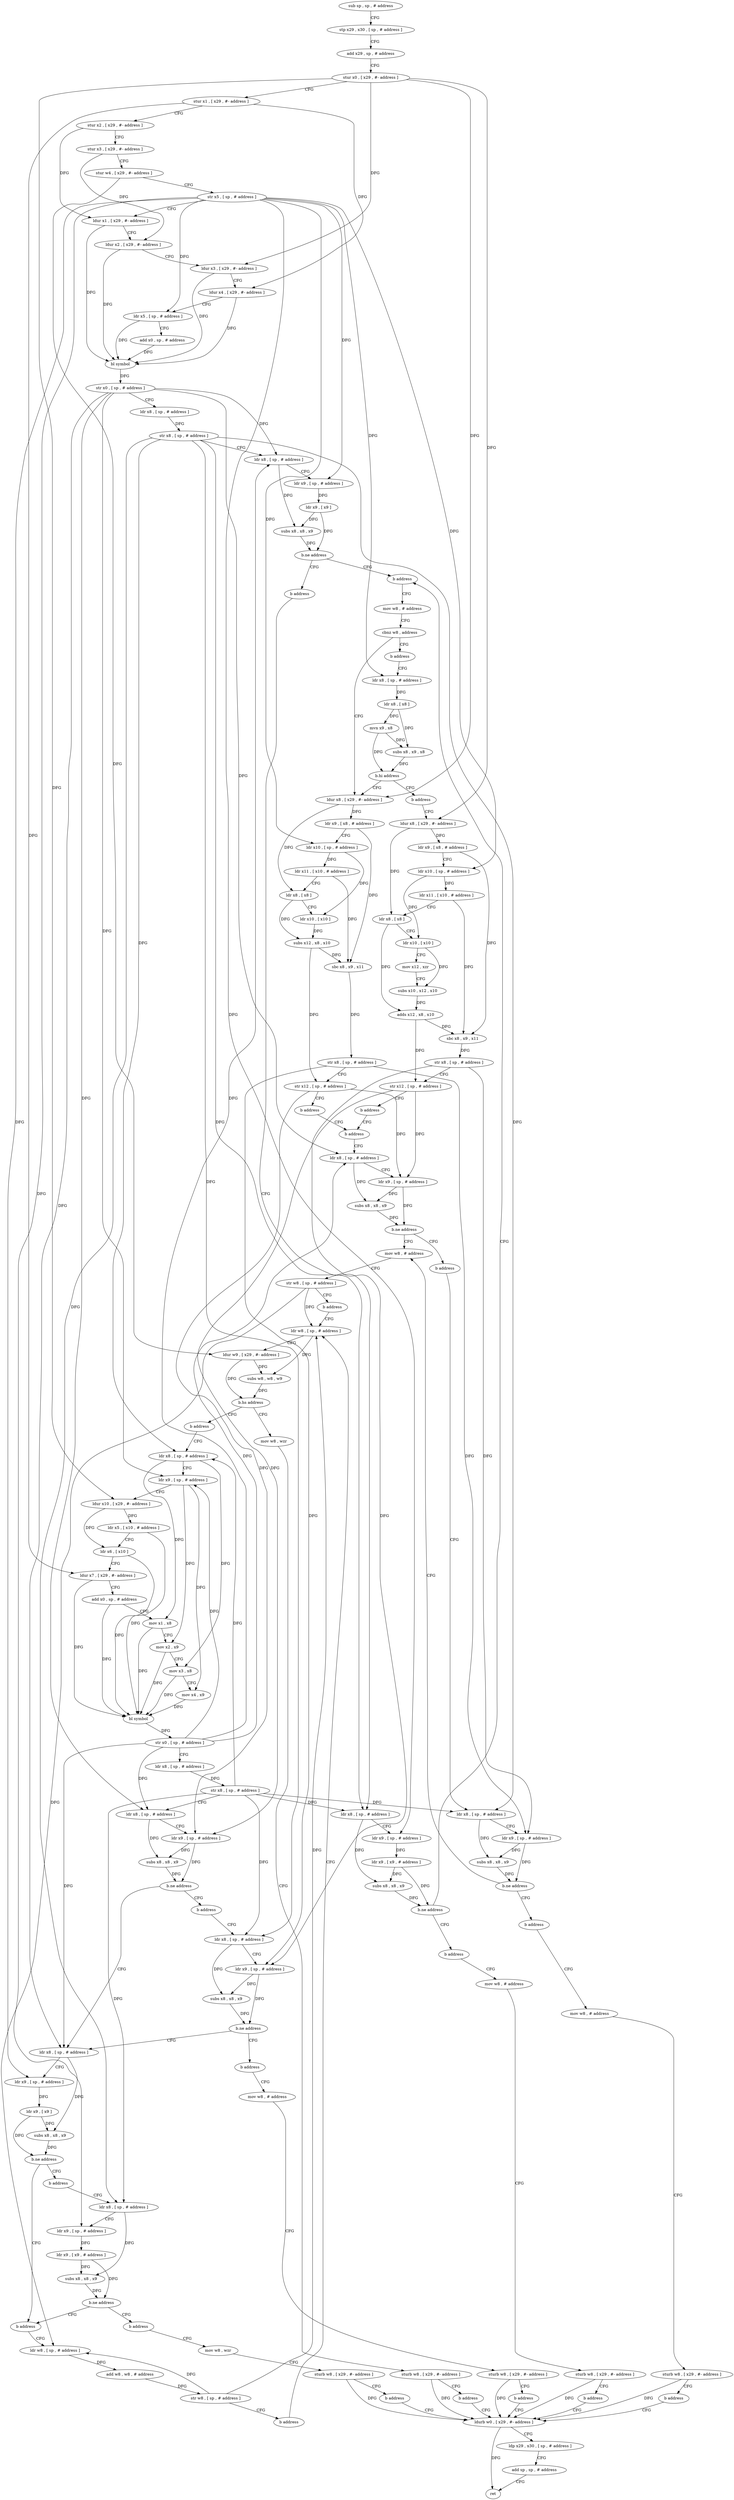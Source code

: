 digraph "func" {
"4218016" [label = "sub sp , sp , # address" ]
"4218020" [label = "stp x29 , x30 , [ sp , # address ]" ]
"4218024" [label = "add x29 , sp , # address" ]
"4218028" [label = "stur x0 , [ x29 , #- address ]" ]
"4218032" [label = "stur x1 , [ x29 , #- address ]" ]
"4218036" [label = "stur x2 , [ x29 , #- address ]" ]
"4218040" [label = "stur x3 , [ x29 , #- address ]" ]
"4218044" [label = "stur w4 , [ x29 , #- address ]" ]
"4218048" [label = "str x5 , [ sp , # address ]" ]
"4218052" [label = "ldur x1 , [ x29 , #- address ]" ]
"4218056" [label = "ldur x2 , [ x29 , #- address ]" ]
"4218060" [label = "ldur x3 , [ x29 , #- address ]" ]
"4218064" [label = "ldur x4 , [ x29 , #- address ]" ]
"4218068" [label = "ldr x5 , [ sp , # address ]" ]
"4218072" [label = "add x0 , sp , # address" ]
"4218076" [label = "bl symbol" ]
"4218080" [label = "str x0 , [ sp , # address ]" ]
"4218084" [label = "ldr x8 , [ sp , # address ]" ]
"4218088" [label = "str x8 , [ sp , # address ]" ]
"4218092" [label = "ldr x8 , [ sp , # address ]" ]
"4218096" [label = "ldr x9 , [ sp , # address ]" ]
"4218100" [label = "ldr x9 , [ x9 ]" ]
"4218104" [label = "subs x8 , x8 , x9" ]
"4218108" [label = "b.ne address" ]
"4218152" [label = "b address" ]
"4218112" [label = "b address" ]
"4218156" [label = "mov w8 , # address" ]
"4218116" [label = "ldr x8 , [ sp , # address ]" ]
"4218160" [label = "cbnz w8 , address" ]
"4218244" [label = "ldur x8 , [ x29 , #- address ]" ]
"4218164" [label = "b address" ]
"4218120" [label = "ldr x9 , [ sp , # address ]" ]
"4218124" [label = "ldr x9 , [ x9 , # address ]" ]
"4218128" [label = "subs x8 , x8 , x9" ]
"4218132" [label = "b.ne address" ]
"4218136" [label = "b address" ]
"4218248" [label = "ldr x9 , [ x8 , # address ]" ]
"4218252" [label = "ldr x10 , [ sp , # address ]" ]
"4218256" [label = "ldr x11 , [ x10 , # address ]" ]
"4218260" [label = "ldr x8 , [ x8 ]" ]
"4218264" [label = "ldr x10 , [ x10 ]" ]
"4218268" [label = "subs x12 , x8 , x10" ]
"4218272" [label = "sbc x8 , x9 , x11" ]
"4218276" [label = "str x8 , [ sp , # address ]" ]
"4218280" [label = "str x12 , [ sp , # address ]" ]
"4218284" [label = "b address" ]
"4218288" [label = "b address" ]
"4218168" [label = "ldr x8 , [ sp , # address ]" ]
"4218140" [label = "mov w8 , # address" ]
"4218292" [label = "ldr x8 , [ sp , # address ]" ]
"4218172" [label = "ldr x8 , [ x8 ]" ]
"4218176" [label = "mvn x9 , x8" ]
"4218180" [label = "subs x8 , x9 , x8" ]
"4218184" [label = "b.hi address" ]
"4218188" [label = "b address" ]
"4218144" [label = "sturb w8 , [ x29 , #- address ]" ]
"4218148" [label = "b address" ]
"4218580" [label = "ldurb w0 , [ x29 , #- address ]" ]
"4218296" [label = "ldr x9 , [ sp , # address ]" ]
"4218300" [label = "subs x8 , x8 , x9" ]
"4218304" [label = "b.ne address" ]
"4218344" [label = "mov w8 , # address" ]
"4218308" [label = "b address" ]
"4218192" [label = "ldur x8 , [ x29 , #- address ]" ]
"4218584" [label = "ldp x29 , x30 , [ sp , # address ]" ]
"4218588" [label = "add sp , sp , # address" ]
"4218592" [label = "ret" ]
"4218348" [label = "str w8 , [ sp , # address ]" ]
"4218352" [label = "b address" ]
"4218356" [label = "ldr w8 , [ sp , # address ]" ]
"4218312" [label = "ldr x8 , [ sp , # address ]" ]
"4218196" [label = "ldr x9 , [ x8 , # address ]" ]
"4218200" [label = "ldr x10 , [ sp , # address ]" ]
"4218204" [label = "ldr x11 , [ x10 , # address ]" ]
"4218208" [label = "ldr x8 , [ x8 ]" ]
"4218212" [label = "ldr x10 , [ x10 ]" ]
"4218216" [label = "mov x12 , xzr" ]
"4218220" [label = "subs x10 , x12 , x10" ]
"4218224" [label = "adds x12 , x8 , x10" ]
"4218228" [label = "sbc x8 , x9 , x11" ]
"4218232" [label = "str x8 , [ sp , # address ]" ]
"4218236" [label = "str x12 , [ sp , # address ]" ]
"4218240" [label = "b address" ]
"4218360" [label = "ldur w9 , [ x29 , #- address ]" ]
"4218364" [label = "subs w8 , w8 , w9" ]
"4218368" [label = "b.hs address" ]
"4218568" [label = "mov w8 , wzr" ]
"4218372" [label = "b address" ]
"4218316" [label = "ldr x9 , [ sp , # address ]" ]
"4218320" [label = "subs x8 , x8 , x9" ]
"4218324" [label = "b.ne address" ]
"4218328" [label = "b address" ]
"4218572" [label = "sturb w8 , [ x29 , #- address ]" ]
"4218576" [label = "b address" ]
"4218376" [label = "ldr x8 , [ sp , # address ]" ]
"4218332" [label = "mov w8 , # address" ]
"4218380" [label = "ldr x9 , [ sp , # address ]" ]
"4218384" [label = "ldur x10 , [ x29 , #- address ]" ]
"4218388" [label = "ldr x5 , [ x10 , # address ]" ]
"4218392" [label = "ldr x6 , [ x10 ]" ]
"4218396" [label = "ldur x7 , [ x29 , #- address ]" ]
"4218400" [label = "add x0 , sp , # address" ]
"4218404" [label = "mov x1 , x8" ]
"4218408" [label = "mov x2 , x9" ]
"4218412" [label = "mov x3 , x8" ]
"4218416" [label = "mov x4 , x9" ]
"4218420" [label = "bl symbol" ]
"4218424" [label = "str x0 , [ sp , # address ]" ]
"4218428" [label = "ldr x8 , [ sp , # address ]" ]
"4218432" [label = "str x8 , [ sp , # address ]" ]
"4218436" [label = "ldr x8 , [ sp , # address ]" ]
"4218440" [label = "ldr x9 , [ sp , # address ]" ]
"4218444" [label = "subs x8 , x8 , x9" ]
"4218448" [label = "b.ne address" ]
"4218488" [label = "ldr x8 , [ sp , # address ]" ]
"4218452" [label = "b address" ]
"4218336" [label = "sturb w8 , [ x29 , #- address ]" ]
"4218340" [label = "b address" ]
"4218492" [label = "ldr x9 , [ sp , # address ]" ]
"4218496" [label = "ldr x9 , [ x9 ]" ]
"4218500" [label = "subs x8 , x8 , x9" ]
"4218504" [label = "b.ne address" ]
"4218548" [label = "b address" ]
"4218508" [label = "b address" ]
"4218456" [label = "ldr x8 , [ sp , # address ]" ]
"4218552" [label = "ldr w8 , [ sp , # address ]" ]
"4218512" [label = "ldr x8 , [ sp , # address ]" ]
"4218460" [label = "ldr x9 , [ sp , # address ]" ]
"4218464" [label = "subs x8 , x8 , x9" ]
"4218468" [label = "b.ne address" ]
"4218472" [label = "b address" ]
"4218556" [label = "add w8 , w8 , # address" ]
"4218560" [label = "str w8 , [ sp , # address ]" ]
"4218564" [label = "b address" ]
"4218516" [label = "ldr x9 , [ sp , # address ]" ]
"4218520" [label = "ldr x9 , [ x9 , # address ]" ]
"4218524" [label = "subs x8 , x8 , x9" ]
"4218528" [label = "b.ne address" ]
"4218532" [label = "b address" ]
"4218476" [label = "mov w8 , # address" ]
"4218536" [label = "mov w8 , wzr" ]
"4218480" [label = "sturb w8 , [ x29 , #- address ]" ]
"4218484" [label = "b address" ]
"4218540" [label = "sturb w8 , [ x29 , #- address ]" ]
"4218544" [label = "b address" ]
"4218016" -> "4218020" [ label = "CFG" ]
"4218020" -> "4218024" [ label = "CFG" ]
"4218024" -> "4218028" [ label = "CFG" ]
"4218028" -> "4218032" [ label = "CFG" ]
"4218028" -> "4218060" [ label = "DFG" ]
"4218028" -> "4218244" [ label = "DFG" ]
"4218028" -> "4218192" [ label = "DFG" ]
"4218028" -> "4218384" [ label = "DFG" ]
"4218032" -> "4218036" [ label = "CFG" ]
"4218032" -> "4218064" [ label = "DFG" ]
"4218032" -> "4218396" [ label = "DFG" ]
"4218036" -> "4218040" [ label = "CFG" ]
"4218036" -> "4218052" [ label = "DFG" ]
"4218040" -> "4218044" [ label = "CFG" ]
"4218040" -> "4218056" [ label = "DFG" ]
"4218044" -> "4218048" [ label = "CFG" ]
"4218044" -> "4218360" [ label = "DFG" ]
"4218048" -> "4218052" [ label = "CFG" ]
"4218048" -> "4218068" [ label = "DFG" ]
"4218048" -> "4218096" [ label = "DFG" ]
"4218048" -> "4218120" [ label = "DFG" ]
"4218048" -> "4218252" [ label = "DFG" ]
"4218048" -> "4218168" [ label = "DFG" ]
"4218048" -> "4218200" [ label = "DFG" ]
"4218048" -> "4218492" [ label = "DFG" ]
"4218048" -> "4218516" [ label = "DFG" ]
"4218052" -> "4218056" [ label = "CFG" ]
"4218052" -> "4218076" [ label = "DFG" ]
"4218056" -> "4218060" [ label = "CFG" ]
"4218056" -> "4218076" [ label = "DFG" ]
"4218060" -> "4218064" [ label = "CFG" ]
"4218060" -> "4218076" [ label = "DFG" ]
"4218064" -> "4218068" [ label = "CFG" ]
"4218064" -> "4218076" [ label = "DFG" ]
"4218068" -> "4218072" [ label = "CFG" ]
"4218068" -> "4218076" [ label = "DFG" ]
"4218072" -> "4218076" [ label = "DFG" ]
"4218076" -> "4218080" [ label = "DFG" ]
"4218080" -> "4218084" [ label = "CFG" ]
"4218080" -> "4218092" [ label = "DFG" ]
"4218080" -> "4218292" [ label = "DFG" ]
"4218080" -> "4218380" [ label = "DFG" ]
"4218080" -> "4218436" [ label = "DFG" ]
"4218080" -> "4218488" [ label = "DFG" ]
"4218084" -> "4218088" [ label = "DFG" ]
"4218088" -> "4218092" [ label = "CFG" ]
"4218088" -> "4218116" [ label = "DFG" ]
"4218088" -> "4218312" [ label = "DFG" ]
"4218088" -> "4218376" [ label = "DFG" ]
"4218088" -> "4218456" [ label = "DFG" ]
"4218088" -> "4218512" [ label = "DFG" ]
"4218092" -> "4218096" [ label = "CFG" ]
"4218092" -> "4218104" [ label = "DFG" ]
"4218096" -> "4218100" [ label = "DFG" ]
"4218100" -> "4218104" [ label = "DFG" ]
"4218100" -> "4218108" [ label = "DFG" ]
"4218104" -> "4218108" [ label = "DFG" ]
"4218108" -> "4218152" [ label = "CFG" ]
"4218108" -> "4218112" [ label = "CFG" ]
"4218152" -> "4218156" [ label = "CFG" ]
"4218112" -> "4218116" [ label = "CFG" ]
"4218156" -> "4218160" [ label = "CFG" ]
"4218116" -> "4218120" [ label = "CFG" ]
"4218116" -> "4218128" [ label = "DFG" ]
"4218160" -> "4218244" [ label = "CFG" ]
"4218160" -> "4218164" [ label = "CFG" ]
"4218244" -> "4218248" [ label = "DFG" ]
"4218244" -> "4218260" [ label = "DFG" ]
"4218164" -> "4218168" [ label = "CFG" ]
"4218120" -> "4218124" [ label = "DFG" ]
"4218124" -> "4218128" [ label = "DFG" ]
"4218124" -> "4218132" [ label = "DFG" ]
"4218128" -> "4218132" [ label = "DFG" ]
"4218132" -> "4218152" [ label = "CFG" ]
"4218132" -> "4218136" [ label = "CFG" ]
"4218136" -> "4218140" [ label = "CFG" ]
"4218248" -> "4218252" [ label = "CFG" ]
"4218248" -> "4218272" [ label = "DFG" ]
"4218252" -> "4218256" [ label = "DFG" ]
"4218252" -> "4218264" [ label = "DFG" ]
"4218256" -> "4218260" [ label = "CFG" ]
"4218256" -> "4218272" [ label = "DFG" ]
"4218260" -> "4218264" [ label = "CFG" ]
"4218260" -> "4218268" [ label = "DFG" ]
"4218264" -> "4218268" [ label = "DFG" ]
"4218268" -> "4218272" [ label = "DFG" ]
"4218268" -> "4218280" [ label = "DFG" ]
"4218272" -> "4218276" [ label = "DFG" ]
"4218276" -> "4218280" [ label = "CFG" ]
"4218276" -> "4218316" [ label = "DFG" ]
"4218276" -> "4218460" [ label = "DFG" ]
"4218280" -> "4218284" [ label = "CFG" ]
"4218280" -> "4218296" [ label = "DFG" ]
"4218280" -> "4218440" [ label = "DFG" ]
"4218284" -> "4218288" [ label = "CFG" ]
"4218288" -> "4218292" [ label = "CFG" ]
"4218168" -> "4218172" [ label = "DFG" ]
"4218140" -> "4218144" [ label = "CFG" ]
"4218292" -> "4218296" [ label = "CFG" ]
"4218292" -> "4218300" [ label = "DFG" ]
"4218172" -> "4218176" [ label = "DFG" ]
"4218172" -> "4218180" [ label = "DFG" ]
"4218176" -> "4218180" [ label = "DFG" ]
"4218176" -> "4218184" [ label = "DFG" ]
"4218180" -> "4218184" [ label = "DFG" ]
"4218184" -> "4218244" [ label = "CFG" ]
"4218184" -> "4218188" [ label = "CFG" ]
"4218188" -> "4218192" [ label = "CFG" ]
"4218144" -> "4218148" [ label = "CFG" ]
"4218144" -> "4218580" [ label = "DFG" ]
"4218148" -> "4218580" [ label = "CFG" ]
"4218580" -> "4218584" [ label = "CFG" ]
"4218580" -> "4218592" [ label = "DFG" ]
"4218296" -> "4218300" [ label = "DFG" ]
"4218296" -> "4218304" [ label = "DFG" ]
"4218300" -> "4218304" [ label = "DFG" ]
"4218304" -> "4218344" [ label = "CFG" ]
"4218304" -> "4218308" [ label = "CFG" ]
"4218344" -> "4218348" [ label = "CFG" ]
"4218308" -> "4218312" [ label = "CFG" ]
"4218192" -> "4218196" [ label = "DFG" ]
"4218192" -> "4218208" [ label = "DFG" ]
"4218584" -> "4218588" [ label = "CFG" ]
"4218588" -> "4218592" [ label = "CFG" ]
"4218348" -> "4218352" [ label = "CFG" ]
"4218348" -> "4218356" [ label = "DFG" ]
"4218348" -> "4218552" [ label = "DFG" ]
"4218352" -> "4218356" [ label = "CFG" ]
"4218356" -> "4218360" [ label = "CFG" ]
"4218356" -> "4218364" [ label = "DFG" ]
"4218312" -> "4218316" [ label = "CFG" ]
"4218312" -> "4218320" [ label = "DFG" ]
"4218196" -> "4218200" [ label = "CFG" ]
"4218196" -> "4218228" [ label = "DFG" ]
"4218200" -> "4218204" [ label = "DFG" ]
"4218200" -> "4218212" [ label = "DFG" ]
"4218204" -> "4218208" [ label = "CFG" ]
"4218204" -> "4218228" [ label = "DFG" ]
"4218208" -> "4218212" [ label = "CFG" ]
"4218208" -> "4218224" [ label = "DFG" ]
"4218212" -> "4218216" [ label = "CFG" ]
"4218212" -> "4218220" [ label = "DFG" ]
"4218216" -> "4218220" [ label = "CFG" ]
"4218220" -> "4218224" [ label = "DFG" ]
"4218224" -> "4218228" [ label = "DFG" ]
"4218224" -> "4218236" [ label = "DFG" ]
"4218228" -> "4218232" [ label = "DFG" ]
"4218232" -> "4218236" [ label = "CFG" ]
"4218232" -> "4218316" [ label = "DFG" ]
"4218232" -> "4218460" [ label = "DFG" ]
"4218236" -> "4218240" [ label = "CFG" ]
"4218236" -> "4218296" [ label = "DFG" ]
"4218236" -> "4218440" [ label = "DFG" ]
"4218240" -> "4218288" [ label = "CFG" ]
"4218360" -> "4218364" [ label = "DFG" ]
"4218360" -> "4218368" [ label = "DFG" ]
"4218364" -> "4218368" [ label = "DFG" ]
"4218368" -> "4218568" [ label = "CFG" ]
"4218368" -> "4218372" [ label = "CFG" ]
"4218568" -> "4218572" [ label = "CFG" ]
"4218372" -> "4218376" [ label = "CFG" ]
"4218316" -> "4218320" [ label = "DFG" ]
"4218316" -> "4218324" [ label = "DFG" ]
"4218320" -> "4218324" [ label = "DFG" ]
"4218324" -> "4218344" [ label = "CFG" ]
"4218324" -> "4218328" [ label = "CFG" ]
"4218328" -> "4218332" [ label = "CFG" ]
"4218572" -> "4218576" [ label = "CFG" ]
"4218572" -> "4218580" [ label = "DFG" ]
"4218576" -> "4218580" [ label = "CFG" ]
"4218376" -> "4218380" [ label = "CFG" ]
"4218376" -> "4218404" [ label = "DFG" ]
"4218376" -> "4218412" [ label = "DFG" ]
"4218332" -> "4218336" [ label = "CFG" ]
"4218380" -> "4218384" [ label = "CFG" ]
"4218380" -> "4218408" [ label = "DFG" ]
"4218380" -> "4218416" [ label = "DFG" ]
"4218384" -> "4218388" [ label = "DFG" ]
"4218384" -> "4218392" [ label = "DFG" ]
"4218388" -> "4218392" [ label = "CFG" ]
"4218388" -> "4218420" [ label = "DFG" ]
"4218392" -> "4218396" [ label = "CFG" ]
"4218392" -> "4218420" [ label = "DFG" ]
"4218396" -> "4218400" [ label = "CFG" ]
"4218396" -> "4218420" [ label = "DFG" ]
"4218400" -> "4218404" [ label = "CFG" ]
"4218400" -> "4218420" [ label = "DFG" ]
"4218404" -> "4218408" [ label = "CFG" ]
"4218404" -> "4218420" [ label = "DFG" ]
"4218408" -> "4218412" [ label = "CFG" ]
"4218408" -> "4218420" [ label = "DFG" ]
"4218412" -> "4218416" [ label = "CFG" ]
"4218412" -> "4218420" [ label = "DFG" ]
"4218416" -> "4218420" [ label = "DFG" ]
"4218420" -> "4218424" [ label = "DFG" ]
"4218424" -> "4218428" [ label = "CFG" ]
"4218424" -> "4218092" [ label = "DFG" ]
"4218424" -> "4218292" [ label = "DFG" ]
"4218424" -> "4218380" [ label = "DFG" ]
"4218424" -> "4218436" [ label = "DFG" ]
"4218424" -> "4218488" [ label = "DFG" ]
"4218428" -> "4218432" [ label = "DFG" ]
"4218432" -> "4218436" [ label = "CFG" ]
"4218432" -> "4218116" [ label = "DFG" ]
"4218432" -> "4218312" [ label = "DFG" ]
"4218432" -> "4218376" [ label = "DFG" ]
"4218432" -> "4218456" [ label = "DFG" ]
"4218432" -> "4218512" [ label = "DFG" ]
"4218436" -> "4218440" [ label = "CFG" ]
"4218436" -> "4218444" [ label = "DFG" ]
"4218440" -> "4218444" [ label = "DFG" ]
"4218440" -> "4218448" [ label = "DFG" ]
"4218444" -> "4218448" [ label = "DFG" ]
"4218448" -> "4218488" [ label = "CFG" ]
"4218448" -> "4218452" [ label = "CFG" ]
"4218488" -> "4218492" [ label = "CFG" ]
"4218488" -> "4218500" [ label = "DFG" ]
"4218452" -> "4218456" [ label = "CFG" ]
"4218336" -> "4218340" [ label = "CFG" ]
"4218336" -> "4218580" [ label = "DFG" ]
"4218340" -> "4218580" [ label = "CFG" ]
"4218492" -> "4218496" [ label = "DFG" ]
"4218496" -> "4218500" [ label = "DFG" ]
"4218496" -> "4218504" [ label = "DFG" ]
"4218500" -> "4218504" [ label = "DFG" ]
"4218504" -> "4218548" [ label = "CFG" ]
"4218504" -> "4218508" [ label = "CFG" ]
"4218548" -> "4218552" [ label = "CFG" ]
"4218508" -> "4218512" [ label = "CFG" ]
"4218456" -> "4218460" [ label = "CFG" ]
"4218456" -> "4218464" [ label = "DFG" ]
"4218552" -> "4218556" [ label = "DFG" ]
"4218512" -> "4218516" [ label = "CFG" ]
"4218512" -> "4218524" [ label = "DFG" ]
"4218460" -> "4218464" [ label = "DFG" ]
"4218460" -> "4218468" [ label = "DFG" ]
"4218464" -> "4218468" [ label = "DFG" ]
"4218468" -> "4218488" [ label = "CFG" ]
"4218468" -> "4218472" [ label = "CFG" ]
"4218472" -> "4218476" [ label = "CFG" ]
"4218556" -> "4218560" [ label = "DFG" ]
"4218560" -> "4218564" [ label = "CFG" ]
"4218560" -> "4218356" [ label = "DFG" ]
"4218560" -> "4218552" [ label = "DFG" ]
"4218564" -> "4218356" [ label = "CFG" ]
"4218516" -> "4218520" [ label = "DFG" ]
"4218520" -> "4218524" [ label = "DFG" ]
"4218520" -> "4218528" [ label = "DFG" ]
"4218524" -> "4218528" [ label = "DFG" ]
"4218528" -> "4218548" [ label = "CFG" ]
"4218528" -> "4218532" [ label = "CFG" ]
"4218532" -> "4218536" [ label = "CFG" ]
"4218476" -> "4218480" [ label = "CFG" ]
"4218536" -> "4218540" [ label = "CFG" ]
"4218480" -> "4218484" [ label = "CFG" ]
"4218480" -> "4218580" [ label = "DFG" ]
"4218484" -> "4218580" [ label = "CFG" ]
"4218540" -> "4218544" [ label = "CFG" ]
"4218540" -> "4218580" [ label = "DFG" ]
"4218544" -> "4218580" [ label = "CFG" ]
}
